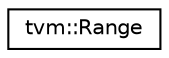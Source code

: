 digraph "Graphical Class Hierarchy"
{
  edge [fontname="Helvetica",fontsize="10",labelfontname="Helvetica",labelfontsize="10"];
  node [fontname="Helvetica",fontsize="10",shape=record];
  rankdir="LR";
  Node0 [label="tvm::Range",height=0.2,width=0.4,color="black", fillcolor="white", style="filled",URL="$classtvm_1_1Range.html"];
}
